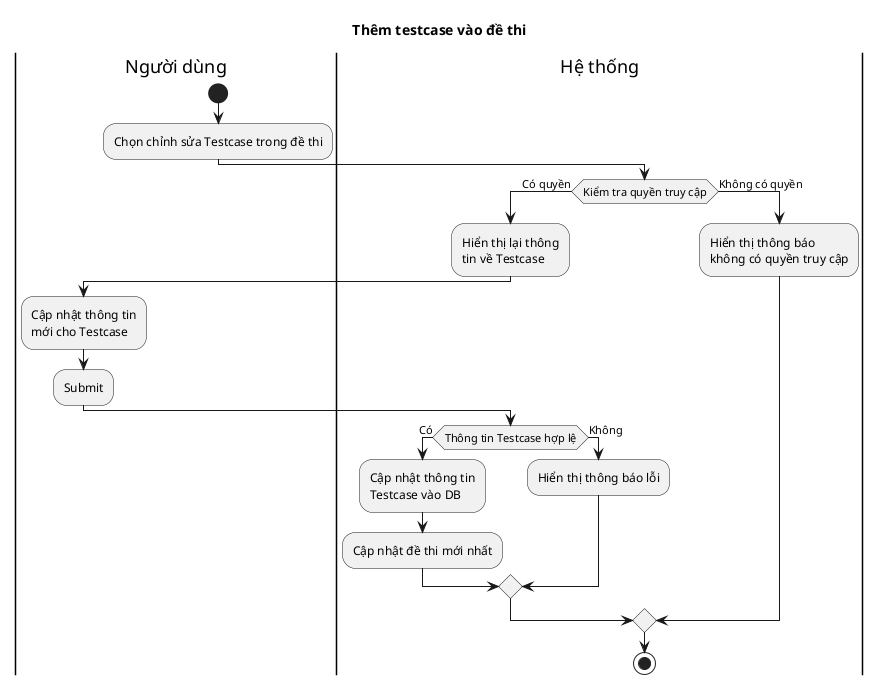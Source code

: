 @startuml
title Thêm testcase vào đề thi
|Người dùng|
start
:Chọn chỉnh sửa Testcase trong đề thi;
|Hệ thống|
if (Kiểm tra quyền truy cập) then (Có quyền)
  :Hiển thị lại thông\ntin về Testcase;
  |Người dùng|
  :Cập nhật thông tin\nmới cho Testcase;
  :Submit;
  |Hệ thống|
  if (Thông tin Testcase hợp lệ) then (Có)
    :Cập nhật thông tin\nTestcase vào DB;
    :Cập nhật đề thi mới nhất;
  else (Không)
    :Hiển thị thông báo lỗi;
  endif
else (Không có quyền)
  :Hiển thị thông báo\nkhông có quyền truy cập;
endif
stop
@enduml